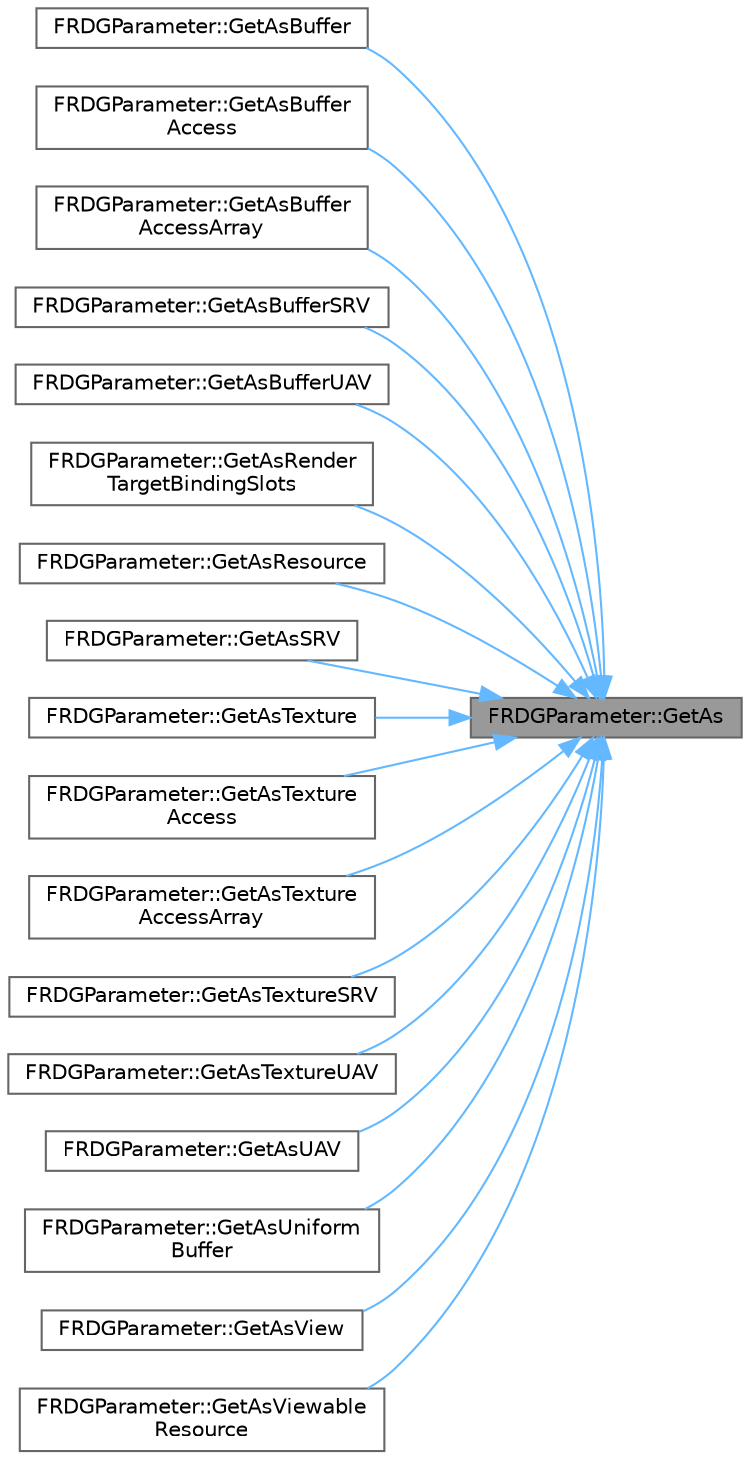 digraph "FRDGParameter::GetAs"
{
 // INTERACTIVE_SVG=YES
 // LATEX_PDF_SIZE
  bgcolor="transparent";
  edge [fontname=Helvetica,fontsize=10,labelfontname=Helvetica,labelfontsize=10];
  node [fontname=Helvetica,fontsize=10,shape=box,height=0.2,width=0.4];
  rankdir="RL";
  Node1 [id="Node000001",label="FRDGParameter::GetAs",height=0.2,width=0.4,color="gray40", fillcolor="grey60", style="filled", fontcolor="black",tooltip=" "];
  Node1 -> Node2 [id="edge1_Node000001_Node000002",dir="back",color="steelblue1",style="solid",tooltip=" "];
  Node2 [id="Node000002",label="FRDGParameter::GetAsBuffer",height=0.2,width=0.4,color="grey40", fillcolor="white", style="filled",URL="$d1/d4b/classFRDGParameter.html#a9e92a9aad2d4197b591c2e576ecbc394",tooltip=" "];
  Node1 -> Node3 [id="edge2_Node000001_Node000003",dir="back",color="steelblue1",style="solid",tooltip=" "];
  Node3 [id="Node000003",label="FRDGParameter::GetAsBuffer\lAccess",height=0.2,width=0.4,color="grey40", fillcolor="white", style="filled",URL="$d1/d4b/classFRDGParameter.html#a088dcf172d039affbfea27292cd4eb1b",tooltip=" "];
  Node1 -> Node4 [id="edge3_Node000001_Node000004",dir="back",color="steelblue1",style="solid",tooltip=" "];
  Node4 [id="Node000004",label="FRDGParameter::GetAsBuffer\lAccessArray",height=0.2,width=0.4,color="grey40", fillcolor="white", style="filled",URL="$d1/d4b/classFRDGParameter.html#ae6b57eeea4689a8ecb4529ca30b2c251",tooltip=" "];
  Node1 -> Node5 [id="edge4_Node000001_Node000005",dir="back",color="steelblue1",style="solid",tooltip=" "];
  Node5 [id="Node000005",label="FRDGParameter::GetAsBufferSRV",height=0.2,width=0.4,color="grey40", fillcolor="white", style="filled",URL="$d1/d4b/classFRDGParameter.html#a7d080f597836763085c722fc2f46d283",tooltip=" "];
  Node1 -> Node6 [id="edge5_Node000001_Node000006",dir="back",color="steelblue1",style="solid",tooltip=" "];
  Node6 [id="Node000006",label="FRDGParameter::GetAsBufferUAV",height=0.2,width=0.4,color="grey40", fillcolor="white", style="filled",URL="$d1/d4b/classFRDGParameter.html#a35a2140efd9a2e57fc854c41a342c49c",tooltip=" "];
  Node1 -> Node7 [id="edge6_Node000001_Node000007",dir="back",color="steelblue1",style="solid",tooltip=" "];
  Node7 [id="Node000007",label="FRDGParameter::GetAsRender\lTargetBindingSlots",height=0.2,width=0.4,color="grey40", fillcolor="white", style="filled",URL="$d1/d4b/classFRDGParameter.html#ae1ec75126d88c6eec53269be9eb604c8",tooltip=" "];
  Node1 -> Node8 [id="edge7_Node000001_Node000008",dir="back",color="steelblue1",style="solid",tooltip=" "];
  Node8 [id="Node000008",label="FRDGParameter::GetAsResource",height=0.2,width=0.4,color="grey40", fillcolor="white", style="filled",URL="$d1/d4b/classFRDGParameter.html#a98fd524ad5cde488b7baaec38dc5afbf",tooltip=" "];
  Node1 -> Node9 [id="edge8_Node000001_Node000009",dir="back",color="steelblue1",style="solid",tooltip=" "];
  Node9 [id="Node000009",label="FRDGParameter::GetAsSRV",height=0.2,width=0.4,color="grey40", fillcolor="white", style="filled",URL="$d1/d4b/classFRDGParameter.html#aa89fcaa6ee0446163732408bd903325a",tooltip=" "];
  Node1 -> Node10 [id="edge9_Node000001_Node000010",dir="back",color="steelblue1",style="solid",tooltip=" "];
  Node10 [id="Node000010",label="FRDGParameter::GetAsTexture",height=0.2,width=0.4,color="grey40", fillcolor="white", style="filled",URL="$d1/d4b/classFRDGParameter.html#a144bf556dd74be6267d773a52aad30fe",tooltip=" "];
  Node1 -> Node11 [id="edge10_Node000001_Node000011",dir="back",color="steelblue1",style="solid",tooltip=" "];
  Node11 [id="Node000011",label="FRDGParameter::GetAsTexture\lAccess",height=0.2,width=0.4,color="grey40", fillcolor="white", style="filled",URL="$d1/d4b/classFRDGParameter.html#accbfa16ccef2a39b2936e1883309b321",tooltip=" "];
  Node1 -> Node12 [id="edge11_Node000001_Node000012",dir="back",color="steelblue1",style="solid",tooltip=" "];
  Node12 [id="Node000012",label="FRDGParameter::GetAsTexture\lAccessArray",height=0.2,width=0.4,color="grey40", fillcolor="white", style="filled",URL="$d1/d4b/classFRDGParameter.html#a09507a6c8d3d71689d9e0727356e0d1c",tooltip=" "];
  Node1 -> Node13 [id="edge12_Node000001_Node000013",dir="back",color="steelblue1",style="solid",tooltip=" "];
  Node13 [id="Node000013",label="FRDGParameter::GetAsTextureSRV",height=0.2,width=0.4,color="grey40", fillcolor="white", style="filled",URL="$d1/d4b/classFRDGParameter.html#aef72f7a1698ccfa5360e6bb2bf40aea5",tooltip=" "];
  Node1 -> Node14 [id="edge13_Node000001_Node000014",dir="back",color="steelblue1",style="solid",tooltip=" "];
  Node14 [id="Node000014",label="FRDGParameter::GetAsTextureUAV",height=0.2,width=0.4,color="grey40", fillcolor="white", style="filled",URL="$d1/d4b/classFRDGParameter.html#a883928bfffcd903c5945488f15f23c90",tooltip=" "];
  Node1 -> Node15 [id="edge14_Node000001_Node000015",dir="back",color="steelblue1",style="solid",tooltip=" "];
  Node15 [id="Node000015",label="FRDGParameter::GetAsUAV",height=0.2,width=0.4,color="grey40", fillcolor="white", style="filled",URL="$d1/d4b/classFRDGParameter.html#a43acfb7a08b826a3d7e6759a007e0598",tooltip=" "];
  Node1 -> Node16 [id="edge15_Node000001_Node000016",dir="back",color="steelblue1",style="solid",tooltip=" "];
  Node16 [id="Node000016",label="FRDGParameter::GetAsUniform\lBuffer",height=0.2,width=0.4,color="grey40", fillcolor="white", style="filled",URL="$d1/d4b/classFRDGParameter.html#a8c71920f95066fd43a7a54f2fc6dad54",tooltip=" "];
  Node1 -> Node17 [id="edge16_Node000001_Node000017",dir="back",color="steelblue1",style="solid",tooltip=" "];
  Node17 [id="Node000017",label="FRDGParameter::GetAsView",height=0.2,width=0.4,color="grey40", fillcolor="white", style="filled",URL="$d1/d4b/classFRDGParameter.html#aa129ee42287839d9080ff6932faf013d",tooltip=" "];
  Node1 -> Node18 [id="edge17_Node000001_Node000018",dir="back",color="steelblue1",style="solid",tooltip=" "];
  Node18 [id="Node000018",label="FRDGParameter::GetAsViewable\lResource",height=0.2,width=0.4,color="grey40", fillcolor="white", style="filled",URL="$d1/d4b/classFRDGParameter.html#a3705ac3583aa9e9fef762c8ea57ed1cc",tooltip=" "];
}
